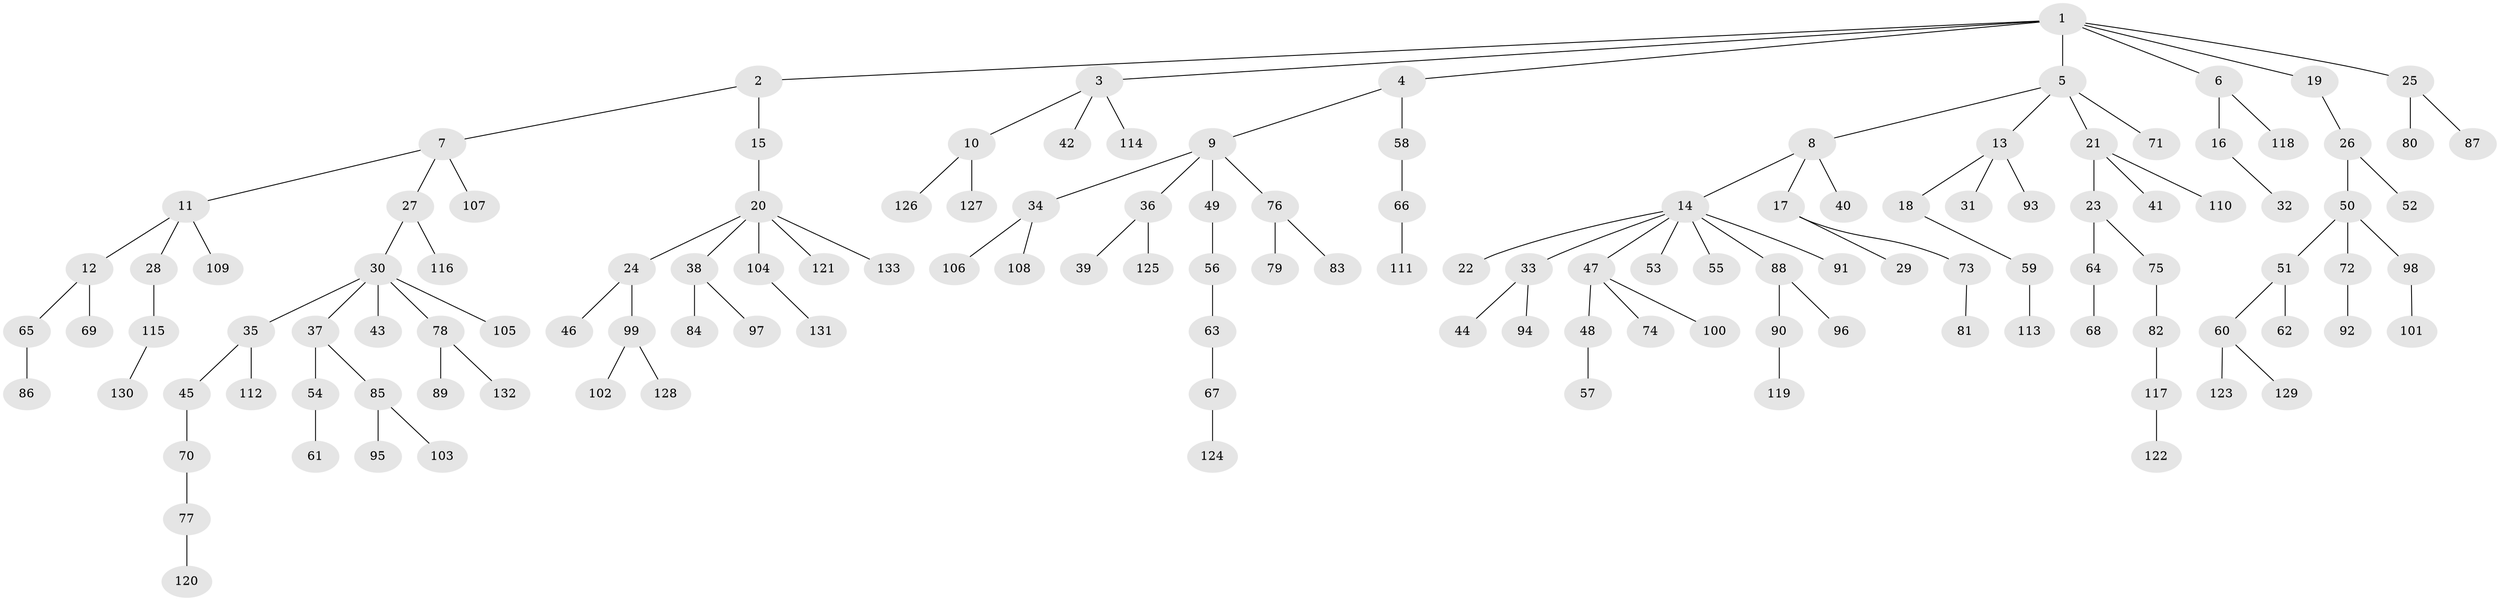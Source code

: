 // coarse degree distribution, {8: 0.015151515151515152, 4: 0.045454545454545456, 3: 0.10606060606060606, 2: 0.21212121212121213, 5: 0.030303030303030304, 7: 0.030303030303030304, 1: 0.5606060606060606}
// Generated by graph-tools (version 1.1) at 2025/54/03/05/25 16:54:47]
// undirected, 133 vertices, 132 edges
graph export_dot {
graph [start="1"]
  node [color=gray90,style=filled];
  1;
  2;
  3;
  4;
  5;
  6;
  7;
  8;
  9;
  10;
  11;
  12;
  13;
  14;
  15;
  16;
  17;
  18;
  19;
  20;
  21;
  22;
  23;
  24;
  25;
  26;
  27;
  28;
  29;
  30;
  31;
  32;
  33;
  34;
  35;
  36;
  37;
  38;
  39;
  40;
  41;
  42;
  43;
  44;
  45;
  46;
  47;
  48;
  49;
  50;
  51;
  52;
  53;
  54;
  55;
  56;
  57;
  58;
  59;
  60;
  61;
  62;
  63;
  64;
  65;
  66;
  67;
  68;
  69;
  70;
  71;
  72;
  73;
  74;
  75;
  76;
  77;
  78;
  79;
  80;
  81;
  82;
  83;
  84;
  85;
  86;
  87;
  88;
  89;
  90;
  91;
  92;
  93;
  94;
  95;
  96;
  97;
  98;
  99;
  100;
  101;
  102;
  103;
  104;
  105;
  106;
  107;
  108;
  109;
  110;
  111;
  112;
  113;
  114;
  115;
  116;
  117;
  118;
  119;
  120;
  121;
  122;
  123;
  124;
  125;
  126;
  127;
  128;
  129;
  130;
  131;
  132;
  133;
  1 -- 2;
  1 -- 3;
  1 -- 4;
  1 -- 5;
  1 -- 6;
  1 -- 19;
  1 -- 25;
  2 -- 7;
  2 -- 15;
  3 -- 10;
  3 -- 42;
  3 -- 114;
  4 -- 9;
  4 -- 58;
  5 -- 8;
  5 -- 13;
  5 -- 21;
  5 -- 71;
  6 -- 16;
  6 -- 118;
  7 -- 11;
  7 -- 27;
  7 -- 107;
  8 -- 14;
  8 -- 17;
  8 -- 40;
  9 -- 34;
  9 -- 36;
  9 -- 49;
  9 -- 76;
  10 -- 126;
  10 -- 127;
  11 -- 12;
  11 -- 28;
  11 -- 109;
  12 -- 65;
  12 -- 69;
  13 -- 18;
  13 -- 31;
  13 -- 93;
  14 -- 22;
  14 -- 33;
  14 -- 47;
  14 -- 53;
  14 -- 55;
  14 -- 88;
  14 -- 91;
  15 -- 20;
  16 -- 32;
  17 -- 29;
  17 -- 73;
  18 -- 59;
  19 -- 26;
  20 -- 24;
  20 -- 38;
  20 -- 104;
  20 -- 121;
  20 -- 133;
  21 -- 23;
  21 -- 41;
  21 -- 110;
  23 -- 64;
  23 -- 75;
  24 -- 46;
  24 -- 99;
  25 -- 80;
  25 -- 87;
  26 -- 50;
  26 -- 52;
  27 -- 30;
  27 -- 116;
  28 -- 115;
  30 -- 35;
  30 -- 37;
  30 -- 43;
  30 -- 78;
  30 -- 105;
  33 -- 44;
  33 -- 94;
  34 -- 106;
  34 -- 108;
  35 -- 45;
  35 -- 112;
  36 -- 39;
  36 -- 125;
  37 -- 54;
  37 -- 85;
  38 -- 84;
  38 -- 97;
  45 -- 70;
  47 -- 48;
  47 -- 74;
  47 -- 100;
  48 -- 57;
  49 -- 56;
  50 -- 51;
  50 -- 72;
  50 -- 98;
  51 -- 60;
  51 -- 62;
  54 -- 61;
  56 -- 63;
  58 -- 66;
  59 -- 113;
  60 -- 123;
  60 -- 129;
  63 -- 67;
  64 -- 68;
  65 -- 86;
  66 -- 111;
  67 -- 124;
  70 -- 77;
  72 -- 92;
  73 -- 81;
  75 -- 82;
  76 -- 79;
  76 -- 83;
  77 -- 120;
  78 -- 89;
  78 -- 132;
  82 -- 117;
  85 -- 95;
  85 -- 103;
  88 -- 90;
  88 -- 96;
  90 -- 119;
  98 -- 101;
  99 -- 102;
  99 -- 128;
  104 -- 131;
  115 -- 130;
  117 -- 122;
}
